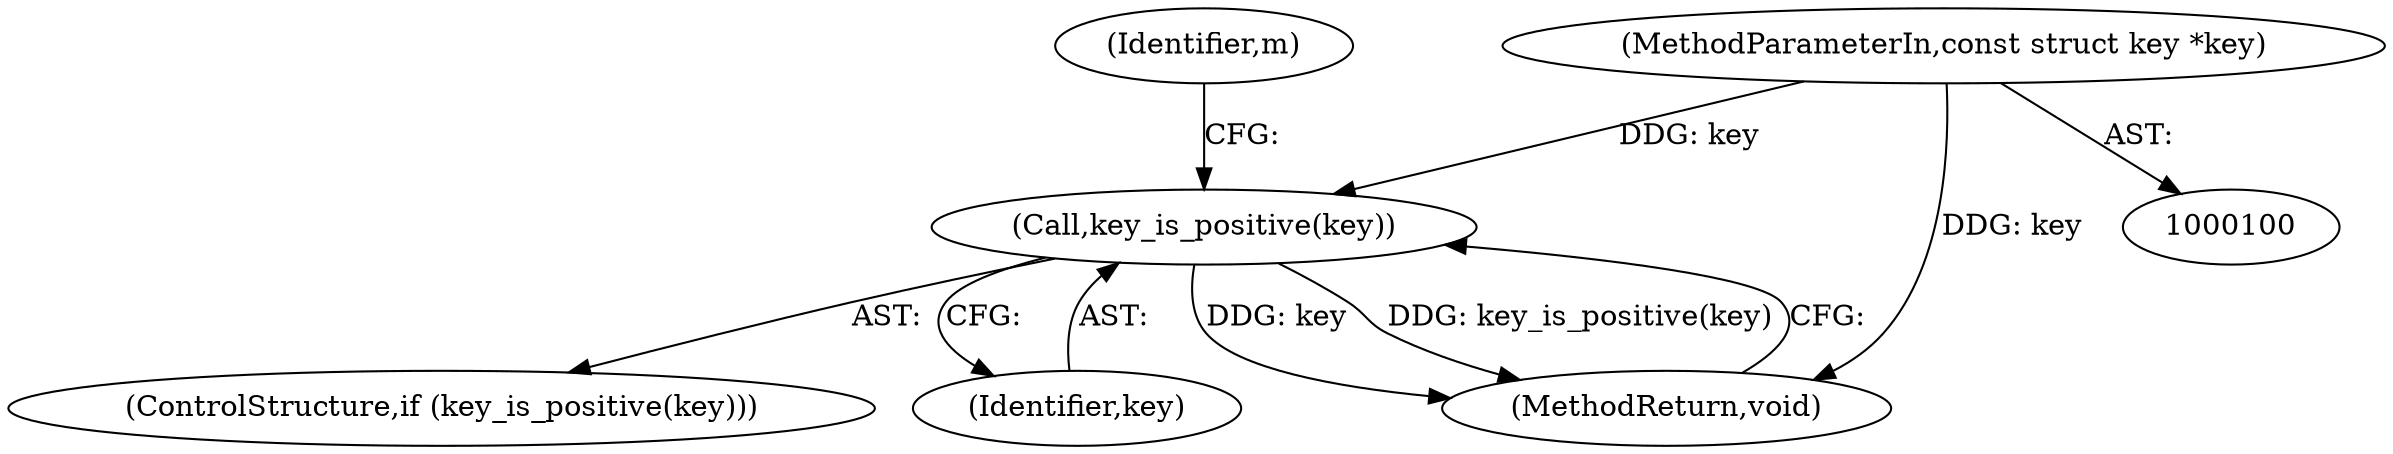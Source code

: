 digraph "0_linux_363b02dab09b3226f3bd1420dad9c72b79a42a76_0@pointer" {
"1000101" [label="(MethodParameterIn,const struct key *key)"];
"1000122" [label="(Call,key_is_positive(key))"];
"1000121" [label="(ControlStructure,if (key_is_positive(key)))"];
"1000123" [label="(Identifier,key)"];
"1000125" [label="(Identifier,m)"];
"1000122" [label="(Call,key_is_positive(key))"];
"1000101" [label="(MethodParameterIn,const struct key *key)"];
"1000134" [label="(MethodReturn,void)"];
"1000101" -> "1000100"  [label="AST: "];
"1000101" -> "1000134"  [label="DDG: key"];
"1000101" -> "1000122"  [label="DDG: key"];
"1000122" -> "1000121"  [label="AST: "];
"1000122" -> "1000123"  [label="CFG: "];
"1000123" -> "1000122"  [label="AST: "];
"1000125" -> "1000122"  [label="CFG: "];
"1000134" -> "1000122"  [label="CFG: "];
"1000122" -> "1000134"  [label="DDG: key"];
"1000122" -> "1000134"  [label="DDG: key_is_positive(key)"];
}
